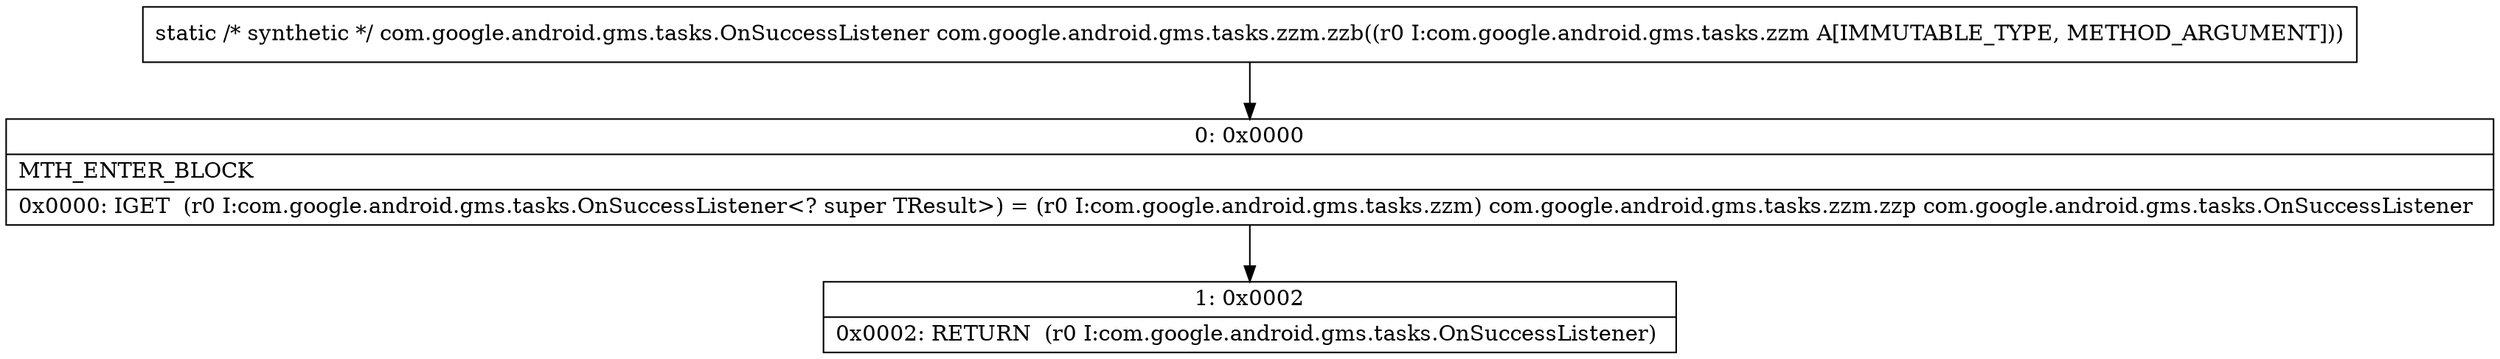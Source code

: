 digraph "CFG forcom.google.android.gms.tasks.zzm.zzb(Lcom\/google\/android\/gms\/tasks\/zzm;)Lcom\/google\/android\/gms\/tasks\/OnSuccessListener;" {
Node_0 [shape=record,label="{0\:\ 0x0000|MTH_ENTER_BLOCK\l|0x0000: IGET  (r0 I:com.google.android.gms.tasks.OnSuccessListener\<? super TResult\>) = (r0 I:com.google.android.gms.tasks.zzm) com.google.android.gms.tasks.zzm.zzp com.google.android.gms.tasks.OnSuccessListener \l}"];
Node_1 [shape=record,label="{1\:\ 0x0002|0x0002: RETURN  (r0 I:com.google.android.gms.tasks.OnSuccessListener) \l}"];
MethodNode[shape=record,label="{static \/* synthetic *\/ com.google.android.gms.tasks.OnSuccessListener com.google.android.gms.tasks.zzm.zzb((r0 I:com.google.android.gms.tasks.zzm A[IMMUTABLE_TYPE, METHOD_ARGUMENT])) }"];
MethodNode -> Node_0;
Node_0 -> Node_1;
}

